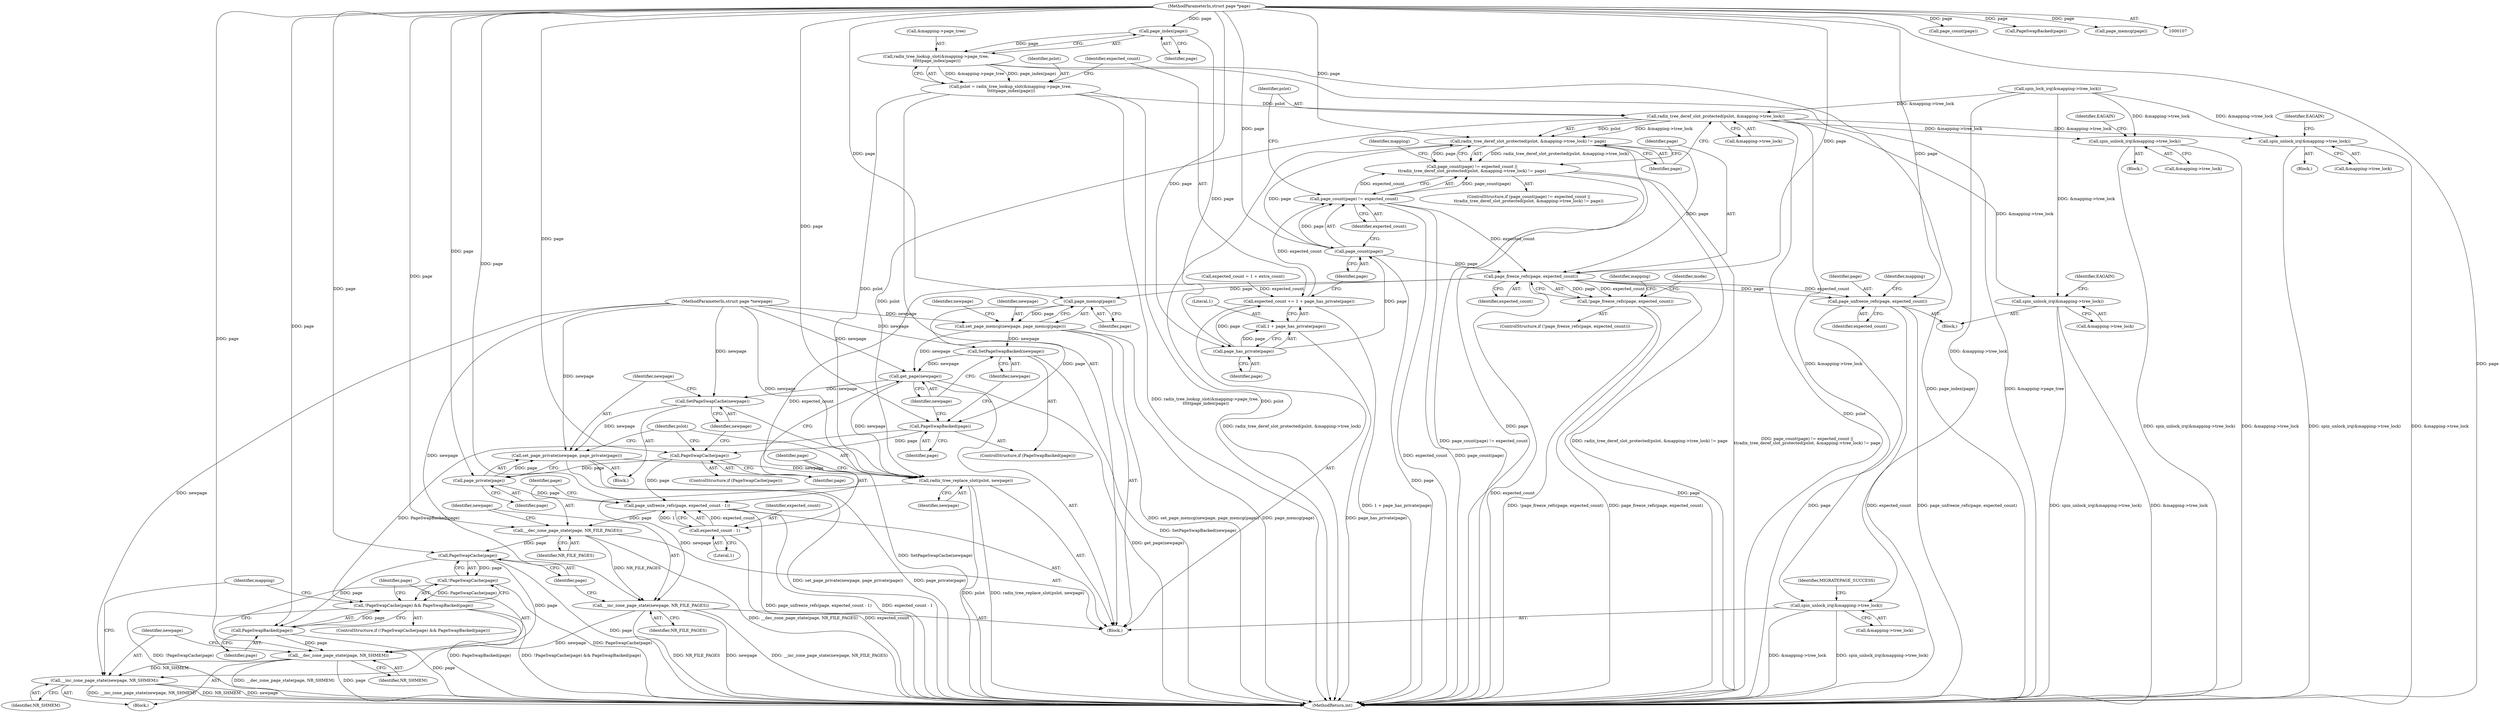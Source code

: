 digraph "1_linux_42cb14b110a5698ccf26ce59c4441722605a3743_0@pointer" {
"1000171" [label="(Call,page_index(page))"];
"1000110" [label="(MethodParameterIn,struct page *page)"];
"1000166" [label="(Call,radix_tree_lookup_slot(&mapping->page_tree,\n \t\t\t\t\tpage_index(page)))"];
"1000164" [label="(Call,pslot = radix_tree_lookup_slot(&mapping->page_tree,\n \t\t\t\t\tpage_index(page)))"];
"1000186" [label="(Call,radix_tree_deref_slot_protected(pslot, &mapping->tree_lock))"];
"1000185" [label="(Call,radix_tree_deref_slot_protected(pslot, &mapping->tree_lock) != page)"];
"1000180" [label="(Call,page_count(page) != expected_count ||\n\t\tradix_tree_deref_slot_protected(pslot, &mapping->tree_lock) != page)"];
"1000204" [label="(Call,page_freeze_refs(page, expected_count))"];
"1000203" [label="(Call,!page_freeze_refs(page, expected_count))"];
"1000228" [label="(Call,page_unfreeze_refs(page, expected_count))"];
"1000241" [label="(Call,page_memcg(page))"];
"1000239" [label="(Call,set_page_memcg(newpage, page_memcg(page)))"];
"1000260" [label="(Call,SetPageSwapBacked(newpage))"];
"1000262" [label="(Call,get_page(newpage))"];
"1000268" [label="(Call,SetPageSwapCache(newpage))"];
"1000270" [label="(Call,set_page_private(newpage, page_private(page)))"];
"1000274" [label="(Call,radix_tree_replace_slot(pslot, newpage))"];
"1000285" [label="(Call,__inc_zone_page_state(newpage, NR_FILE_PAGES))"];
"1000299" [label="(Call,__inc_zone_page_state(newpage, NR_SHMEM))"];
"1000258" [label="(Call,PageSwapBacked(page))"];
"1000265" [label="(Call,PageSwapCache(page))"];
"1000272" [label="(Call,page_private(page))"];
"1000277" [label="(Call,page_unfreeze_refs(page, expected_count - 1))"];
"1000282" [label="(Call,__dec_zone_page_state(page, NR_FILE_PAGES))"];
"1000291" [label="(Call,PageSwapCache(page))"];
"1000290" [label="(Call,!PageSwapCache(page))"];
"1000289" [label="(Call,!PageSwapCache(page) && PageSwapBacked(page))"];
"1000293" [label="(Call,PageSwapBacked(page))"];
"1000296" [label="(Call,__dec_zone_page_state(page, NR_SHMEM))"];
"1000279" [label="(Call,expected_count - 1)"];
"1000194" [label="(Call,spin_unlock_irq(&mapping->tree_lock))"];
"1000208" [label="(Call,spin_unlock_irq(&mapping->tree_lock))"];
"1000231" [label="(Call,spin_unlock_irq(&mapping->tree_lock))"];
"1000302" [label="(Call,spin_unlock_irq(&mapping->tree_lock))"];
"1000177" [label="(Call,page_has_private(page))"];
"1000173" [label="(Call,expected_count += 1 + page_has_private(page))"];
"1000181" [label="(Call,page_count(page) != expected_count)"];
"1000175" [label="(Call,1 + page_has_private(page))"];
"1000182" [label="(Call,page_count(page))"];
"1000227" [label="(Block,)"];
"1000171" [label="(Call,page_index(page))"];
"1000193" [label="(Block,)"];
"1000202" [label="(ControlStructure,if (!page_freeze_refs(page, expected_count)))"];
"1000287" [label="(Identifier,NR_FILE_PAGES)"];
"1000295" [label="(Block,)"];
"1000277" [label="(Call,page_unfreeze_refs(page, expected_count - 1))"];
"1000184" [label="(Identifier,expected_count)"];
"1000165" [label="(Identifier,pslot)"];
"1000302" [label="(Call,spin_unlock_irq(&mapping->tree_lock))"];
"1000269" [label="(Identifier,newpage)"];
"1000300" [label="(Identifier,newpage)"];
"1000194" [label="(Call,spin_unlock_irq(&mapping->tree_lock))"];
"1000296" [label="(Call,__dec_zone_page_state(page, NR_SHMEM))"];
"1000159" [label="(Call,spin_lock_irq(&mapping->tree_lock))"];
"1000272" [label="(Call,page_private(page))"];
"1000242" [label="(Identifier,page)"];
"1000262" [label="(Call,get_page(newpage))"];
"1000186" [label="(Call,radix_tree_deref_slot_protected(pslot, &mapping->tree_lock))"];
"1000260" [label="(Call,SetPageSwapBacked(newpage))"];
"1000297" [label="(Identifier,page)"];
"1000188" [label="(Call,&mapping->tree_lock)"];
"1000187" [label="(Identifier,pslot)"];
"1000267" [label="(Block,)"];
"1000301" [label="(Identifier,NR_SHMEM)"];
"1000183" [label="(Identifier,page)"];
"1000172" [label="(Identifier,page)"];
"1000215" [label="(Identifier,EAGAIN)"];
"1000203" [label="(Call,!page_freeze_refs(page, expected_count))"];
"1000281" [label="(Literal,1)"];
"1000181" [label="(Call,page_count(page) != expected_count)"];
"1000274" [label="(Call,radix_tree_replace_slot(pslot, newpage))"];
"1000174" [label="(Identifier,expected_count)"];
"1000204" [label="(Call,page_freeze_refs(page, expected_count))"];
"1000234" [label="(Identifier,mapping)"];
"1000288" [label="(ControlStructure,if (!PageSwapCache(page) && PageSwapBacked(page)))"];
"1000261" [label="(Identifier,newpage)"];
"1000176" [label="(Literal,1)"];
"1000258" [label="(Call,PageSwapBacked(page))"];
"1000273" [label="(Identifier,page)"];
"1000268" [label="(Call,SetPageSwapCache(newpage))"];
"1000241" [label="(Call,page_memcg(page))"];
"1000175" [label="(Call,1 + page_has_private(page))"];
"1000178" [label="(Identifier,page)"];
"1000292" [label="(Identifier,page)"];
"1000266" [label="(Identifier,page)"];
"1000275" [label="(Identifier,pslot)"];
"1000228" [label="(Call,page_unfreeze_refs(page, expected_count))"];
"1000270" [label="(Call,set_page_private(newpage, page_private(page)))"];
"1000284" [label="(Identifier,NR_FILE_PAGES)"];
"1000286" [label="(Identifier,newpage)"];
"1000166" [label="(Call,radix_tree_lookup_slot(&mapping->page_tree,\n \t\t\t\t\tpage_index(page)))"];
"1000128" [label="(Call,page_count(page))"];
"1000173" [label="(Call,expected_count += 1 + page_has_private(page))"];
"1000299" [label="(Call,__inc_zone_page_state(newpage, NR_SHMEM))"];
"1000259" [label="(Identifier,page)"];
"1000240" [label="(Identifier,newpage)"];
"1000280" [label="(Identifier,expected_count)"];
"1000290" [label="(Call,!PageSwapCache(page))"];
"1000309" [label="(MethodReturn,int)"];
"1000109" [label="(MethodParameterIn,struct page *newpage)"];
"1000265" [label="(Call,PageSwapCache(page))"];
"1000283" [label="(Identifier,page)"];
"1000305" [label="(Identifier,mapping)"];
"1000289" [label="(Call,!PageSwapCache(page) && PageSwapBacked(page))"];
"1000153" [label="(Call,PageSwapBacked(page))"];
"1000303" [label="(Call,&mapping->tree_lock)"];
"1000219" [label="(Identifier,mode)"];
"1000294" [label="(Identifier,page)"];
"1000164" [label="(Call,pslot = radix_tree_lookup_slot(&mapping->page_tree,\n \t\t\t\t\tpage_index(page)))"];
"1000229" [label="(Identifier,page)"];
"1000177" [label="(Call,page_has_private(page))"];
"1000192" [label="(Identifier,page)"];
"1000195" [label="(Call,&mapping->tree_lock)"];
"1000231" [label="(Call,spin_unlock_irq(&mapping->tree_lock))"];
"1000182" [label="(Call,page_count(page))"];
"1000257" [label="(ControlStructure,if (PageSwapBacked(page)))"];
"1000245" [label="(Identifier,newpage)"];
"1000278" [label="(Identifier,page)"];
"1000179" [label="(ControlStructure,if (page_count(page) != expected_count ||\n\t\tradix_tree_deref_slot_protected(pslot, &mapping->tree_lock) != page))"];
"1000279" [label="(Call,expected_count - 1)"];
"1000298" [label="(Identifier,NR_SHMEM)"];
"1000271" [label="(Identifier,newpage)"];
"1000209" [label="(Call,&mapping->tree_lock)"];
"1000206" [label="(Identifier,expected_count)"];
"1000205" [label="(Identifier,page)"];
"1000285" [label="(Call,__inc_zone_page_state(newpage, NR_FILE_PAGES))"];
"1000207" [label="(Block,)"];
"1000185" [label="(Call,radix_tree_deref_slot_protected(pslot, &mapping->tree_lock) != page)"];
"1000238" [label="(Identifier,EAGAIN)"];
"1000308" [label="(Identifier,MIGRATEPAGE_SUCCESS)"];
"1000211" [label="(Identifier,mapping)"];
"1000201" [label="(Identifier,EAGAIN)"];
"1000167" [label="(Call,&mapping->page_tree)"];
"1000291" [label="(Call,PageSwapCache(page))"];
"1000208" [label="(Call,spin_unlock_irq(&mapping->tree_lock))"];
"1000197" [label="(Identifier,mapping)"];
"1000180" [label="(Call,page_count(page) != expected_count ||\n\t\tradix_tree_deref_slot_protected(pslot, &mapping->tree_lock) != page)"];
"1000276" [label="(Identifier,newpage)"];
"1000232" [label="(Call,&mapping->tree_lock)"];
"1000282" [label="(Call,__dec_zone_page_state(page, NR_FILE_PAGES))"];
"1000114" [label="(Block,)"];
"1000264" [label="(ControlStructure,if (PageSwapCache(page)))"];
"1000136" [label="(Call,page_memcg(page))"];
"1000293" [label="(Call,PageSwapBacked(page))"];
"1000116" [label="(Call,expected_count = 1 + extra_count)"];
"1000263" [label="(Identifier,newpage)"];
"1000230" [label="(Identifier,expected_count)"];
"1000239" [label="(Call,set_page_memcg(newpage, page_memcg(page)))"];
"1000110" [label="(MethodParameterIn,struct page *page)"];
"1000171" -> "1000166"  [label="AST: "];
"1000171" -> "1000172"  [label="CFG: "];
"1000172" -> "1000171"  [label="AST: "];
"1000166" -> "1000171"  [label="CFG: "];
"1000171" -> "1000166"  [label="DDG: page"];
"1000110" -> "1000171"  [label="DDG: page"];
"1000171" -> "1000177"  [label="DDG: page"];
"1000110" -> "1000107"  [label="AST: "];
"1000110" -> "1000309"  [label="DDG: page"];
"1000110" -> "1000128"  [label="DDG: page"];
"1000110" -> "1000136"  [label="DDG: page"];
"1000110" -> "1000153"  [label="DDG: page"];
"1000110" -> "1000177"  [label="DDG: page"];
"1000110" -> "1000182"  [label="DDG: page"];
"1000110" -> "1000185"  [label="DDG: page"];
"1000110" -> "1000204"  [label="DDG: page"];
"1000110" -> "1000228"  [label="DDG: page"];
"1000110" -> "1000241"  [label="DDG: page"];
"1000110" -> "1000258"  [label="DDG: page"];
"1000110" -> "1000265"  [label="DDG: page"];
"1000110" -> "1000272"  [label="DDG: page"];
"1000110" -> "1000277"  [label="DDG: page"];
"1000110" -> "1000282"  [label="DDG: page"];
"1000110" -> "1000291"  [label="DDG: page"];
"1000110" -> "1000293"  [label="DDG: page"];
"1000110" -> "1000296"  [label="DDG: page"];
"1000166" -> "1000164"  [label="AST: "];
"1000167" -> "1000166"  [label="AST: "];
"1000164" -> "1000166"  [label="CFG: "];
"1000166" -> "1000309"  [label="DDG: &mapping->page_tree"];
"1000166" -> "1000309"  [label="DDG: page_index(page)"];
"1000166" -> "1000164"  [label="DDG: &mapping->page_tree"];
"1000166" -> "1000164"  [label="DDG: page_index(page)"];
"1000164" -> "1000114"  [label="AST: "];
"1000165" -> "1000164"  [label="AST: "];
"1000174" -> "1000164"  [label="CFG: "];
"1000164" -> "1000309"  [label="DDG: radix_tree_lookup_slot(&mapping->page_tree,\n \t\t\t\t\tpage_index(page))"];
"1000164" -> "1000309"  [label="DDG: pslot"];
"1000164" -> "1000186"  [label="DDG: pslot"];
"1000164" -> "1000274"  [label="DDG: pslot"];
"1000186" -> "1000185"  [label="AST: "];
"1000186" -> "1000188"  [label="CFG: "];
"1000187" -> "1000186"  [label="AST: "];
"1000188" -> "1000186"  [label="AST: "];
"1000192" -> "1000186"  [label="CFG: "];
"1000186" -> "1000309"  [label="DDG: pslot"];
"1000186" -> "1000185"  [label="DDG: pslot"];
"1000186" -> "1000185"  [label="DDG: &mapping->tree_lock"];
"1000159" -> "1000186"  [label="DDG: &mapping->tree_lock"];
"1000186" -> "1000194"  [label="DDG: &mapping->tree_lock"];
"1000186" -> "1000208"  [label="DDG: &mapping->tree_lock"];
"1000186" -> "1000231"  [label="DDG: &mapping->tree_lock"];
"1000186" -> "1000274"  [label="DDG: pslot"];
"1000186" -> "1000302"  [label="DDG: &mapping->tree_lock"];
"1000185" -> "1000180"  [label="AST: "];
"1000185" -> "1000192"  [label="CFG: "];
"1000192" -> "1000185"  [label="AST: "];
"1000180" -> "1000185"  [label="CFG: "];
"1000185" -> "1000309"  [label="DDG: radix_tree_deref_slot_protected(pslot, &mapping->tree_lock)"];
"1000185" -> "1000309"  [label="DDG: page"];
"1000185" -> "1000180"  [label="DDG: radix_tree_deref_slot_protected(pslot, &mapping->tree_lock)"];
"1000185" -> "1000180"  [label="DDG: page"];
"1000182" -> "1000185"  [label="DDG: page"];
"1000185" -> "1000204"  [label="DDG: page"];
"1000180" -> "1000179"  [label="AST: "];
"1000180" -> "1000181"  [label="CFG: "];
"1000181" -> "1000180"  [label="AST: "];
"1000197" -> "1000180"  [label="CFG: "];
"1000205" -> "1000180"  [label="CFG: "];
"1000180" -> "1000309"  [label="DDG: radix_tree_deref_slot_protected(pslot, &mapping->tree_lock) != page"];
"1000180" -> "1000309"  [label="DDG: page_count(page) != expected_count"];
"1000180" -> "1000309"  [label="DDG: page_count(page) != expected_count ||\n\t\tradix_tree_deref_slot_protected(pslot, &mapping->tree_lock) != page"];
"1000181" -> "1000180"  [label="DDG: page_count(page)"];
"1000181" -> "1000180"  [label="DDG: expected_count"];
"1000204" -> "1000203"  [label="AST: "];
"1000204" -> "1000206"  [label="CFG: "];
"1000205" -> "1000204"  [label="AST: "];
"1000206" -> "1000204"  [label="AST: "];
"1000203" -> "1000204"  [label="CFG: "];
"1000204" -> "1000309"  [label="DDG: page"];
"1000204" -> "1000309"  [label="DDG: expected_count"];
"1000204" -> "1000203"  [label="DDG: page"];
"1000204" -> "1000203"  [label="DDG: expected_count"];
"1000182" -> "1000204"  [label="DDG: page"];
"1000181" -> "1000204"  [label="DDG: expected_count"];
"1000204" -> "1000228"  [label="DDG: page"];
"1000204" -> "1000228"  [label="DDG: expected_count"];
"1000204" -> "1000241"  [label="DDG: page"];
"1000204" -> "1000279"  [label="DDG: expected_count"];
"1000203" -> "1000202"  [label="AST: "];
"1000211" -> "1000203"  [label="CFG: "];
"1000219" -> "1000203"  [label="CFG: "];
"1000203" -> "1000309"  [label="DDG: !page_freeze_refs(page, expected_count)"];
"1000203" -> "1000309"  [label="DDG: page_freeze_refs(page, expected_count)"];
"1000228" -> "1000227"  [label="AST: "];
"1000228" -> "1000230"  [label="CFG: "];
"1000229" -> "1000228"  [label="AST: "];
"1000230" -> "1000228"  [label="AST: "];
"1000234" -> "1000228"  [label="CFG: "];
"1000228" -> "1000309"  [label="DDG: page_unfreeze_refs(page, expected_count)"];
"1000228" -> "1000309"  [label="DDG: page"];
"1000228" -> "1000309"  [label="DDG: expected_count"];
"1000241" -> "1000239"  [label="AST: "];
"1000241" -> "1000242"  [label="CFG: "];
"1000242" -> "1000241"  [label="AST: "];
"1000239" -> "1000241"  [label="CFG: "];
"1000241" -> "1000239"  [label="DDG: page"];
"1000241" -> "1000258"  [label="DDG: page"];
"1000239" -> "1000114"  [label="AST: "];
"1000240" -> "1000239"  [label="AST: "];
"1000245" -> "1000239"  [label="CFG: "];
"1000239" -> "1000309"  [label="DDG: set_page_memcg(newpage, page_memcg(page))"];
"1000239" -> "1000309"  [label="DDG: page_memcg(page)"];
"1000109" -> "1000239"  [label="DDG: newpage"];
"1000239" -> "1000260"  [label="DDG: newpage"];
"1000239" -> "1000262"  [label="DDG: newpage"];
"1000260" -> "1000257"  [label="AST: "];
"1000260" -> "1000261"  [label="CFG: "];
"1000261" -> "1000260"  [label="AST: "];
"1000263" -> "1000260"  [label="CFG: "];
"1000260" -> "1000309"  [label="DDG: SetPageSwapBacked(newpage)"];
"1000109" -> "1000260"  [label="DDG: newpage"];
"1000260" -> "1000262"  [label="DDG: newpage"];
"1000262" -> "1000114"  [label="AST: "];
"1000262" -> "1000263"  [label="CFG: "];
"1000263" -> "1000262"  [label="AST: "];
"1000266" -> "1000262"  [label="CFG: "];
"1000262" -> "1000309"  [label="DDG: get_page(newpage)"];
"1000109" -> "1000262"  [label="DDG: newpage"];
"1000262" -> "1000268"  [label="DDG: newpage"];
"1000262" -> "1000274"  [label="DDG: newpage"];
"1000268" -> "1000267"  [label="AST: "];
"1000268" -> "1000269"  [label="CFG: "];
"1000269" -> "1000268"  [label="AST: "];
"1000271" -> "1000268"  [label="CFG: "];
"1000268" -> "1000309"  [label="DDG: SetPageSwapCache(newpage)"];
"1000109" -> "1000268"  [label="DDG: newpage"];
"1000268" -> "1000270"  [label="DDG: newpage"];
"1000270" -> "1000267"  [label="AST: "];
"1000270" -> "1000272"  [label="CFG: "];
"1000271" -> "1000270"  [label="AST: "];
"1000272" -> "1000270"  [label="AST: "];
"1000275" -> "1000270"  [label="CFG: "];
"1000270" -> "1000309"  [label="DDG: set_page_private(newpage, page_private(page))"];
"1000270" -> "1000309"  [label="DDG: page_private(page)"];
"1000109" -> "1000270"  [label="DDG: newpage"];
"1000272" -> "1000270"  [label="DDG: page"];
"1000270" -> "1000274"  [label="DDG: newpage"];
"1000274" -> "1000114"  [label="AST: "];
"1000274" -> "1000276"  [label="CFG: "];
"1000275" -> "1000274"  [label="AST: "];
"1000276" -> "1000274"  [label="AST: "];
"1000278" -> "1000274"  [label="CFG: "];
"1000274" -> "1000309"  [label="DDG: pslot"];
"1000274" -> "1000309"  [label="DDG: radix_tree_replace_slot(pslot, newpage)"];
"1000109" -> "1000274"  [label="DDG: newpage"];
"1000274" -> "1000285"  [label="DDG: newpage"];
"1000285" -> "1000114"  [label="AST: "];
"1000285" -> "1000287"  [label="CFG: "];
"1000286" -> "1000285"  [label="AST: "];
"1000287" -> "1000285"  [label="AST: "];
"1000292" -> "1000285"  [label="CFG: "];
"1000285" -> "1000309"  [label="DDG: newpage"];
"1000285" -> "1000309"  [label="DDG: __inc_zone_page_state(newpage, NR_FILE_PAGES)"];
"1000285" -> "1000309"  [label="DDG: NR_FILE_PAGES"];
"1000109" -> "1000285"  [label="DDG: newpage"];
"1000282" -> "1000285"  [label="DDG: NR_FILE_PAGES"];
"1000285" -> "1000299"  [label="DDG: newpage"];
"1000299" -> "1000295"  [label="AST: "];
"1000299" -> "1000301"  [label="CFG: "];
"1000300" -> "1000299"  [label="AST: "];
"1000301" -> "1000299"  [label="AST: "];
"1000305" -> "1000299"  [label="CFG: "];
"1000299" -> "1000309"  [label="DDG: __inc_zone_page_state(newpage, NR_SHMEM)"];
"1000299" -> "1000309"  [label="DDG: NR_SHMEM"];
"1000299" -> "1000309"  [label="DDG: newpage"];
"1000109" -> "1000299"  [label="DDG: newpage"];
"1000296" -> "1000299"  [label="DDG: NR_SHMEM"];
"1000258" -> "1000257"  [label="AST: "];
"1000258" -> "1000259"  [label="CFG: "];
"1000259" -> "1000258"  [label="AST: "];
"1000261" -> "1000258"  [label="CFG: "];
"1000263" -> "1000258"  [label="CFG: "];
"1000258" -> "1000265"  [label="DDG: page"];
"1000258" -> "1000289"  [label="DDG: PageSwapBacked(page)"];
"1000265" -> "1000264"  [label="AST: "];
"1000265" -> "1000266"  [label="CFG: "];
"1000266" -> "1000265"  [label="AST: "];
"1000269" -> "1000265"  [label="CFG: "];
"1000275" -> "1000265"  [label="CFG: "];
"1000265" -> "1000272"  [label="DDG: page"];
"1000265" -> "1000277"  [label="DDG: page"];
"1000272" -> "1000273"  [label="CFG: "];
"1000273" -> "1000272"  [label="AST: "];
"1000272" -> "1000277"  [label="DDG: page"];
"1000277" -> "1000114"  [label="AST: "];
"1000277" -> "1000279"  [label="CFG: "];
"1000278" -> "1000277"  [label="AST: "];
"1000279" -> "1000277"  [label="AST: "];
"1000283" -> "1000277"  [label="CFG: "];
"1000277" -> "1000309"  [label="DDG: page_unfreeze_refs(page, expected_count - 1)"];
"1000277" -> "1000309"  [label="DDG: expected_count - 1"];
"1000279" -> "1000277"  [label="DDG: expected_count"];
"1000279" -> "1000277"  [label="DDG: 1"];
"1000277" -> "1000282"  [label="DDG: page"];
"1000282" -> "1000114"  [label="AST: "];
"1000282" -> "1000284"  [label="CFG: "];
"1000283" -> "1000282"  [label="AST: "];
"1000284" -> "1000282"  [label="AST: "];
"1000286" -> "1000282"  [label="CFG: "];
"1000282" -> "1000309"  [label="DDG: __dec_zone_page_state(page, NR_FILE_PAGES)"];
"1000282" -> "1000291"  [label="DDG: page"];
"1000291" -> "1000290"  [label="AST: "];
"1000291" -> "1000292"  [label="CFG: "];
"1000292" -> "1000291"  [label="AST: "];
"1000290" -> "1000291"  [label="CFG: "];
"1000291" -> "1000309"  [label="DDG: page"];
"1000291" -> "1000290"  [label="DDG: page"];
"1000291" -> "1000293"  [label="DDG: page"];
"1000291" -> "1000296"  [label="DDG: page"];
"1000290" -> "1000289"  [label="AST: "];
"1000294" -> "1000290"  [label="CFG: "];
"1000289" -> "1000290"  [label="CFG: "];
"1000290" -> "1000309"  [label="DDG: PageSwapCache(page)"];
"1000290" -> "1000289"  [label="DDG: PageSwapCache(page)"];
"1000289" -> "1000288"  [label="AST: "];
"1000289" -> "1000293"  [label="CFG: "];
"1000293" -> "1000289"  [label="AST: "];
"1000297" -> "1000289"  [label="CFG: "];
"1000305" -> "1000289"  [label="CFG: "];
"1000289" -> "1000309"  [label="DDG: !PageSwapCache(page)"];
"1000289" -> "1000309"  [label="DDG: PageSwapBacked(page)"];
"1000289" -> "1000309"  [label="DDG: !PageSwapCache(page) && PageSwapBacked(page)"];
"1000293" -> "1000289"  [label="DDG: page"];
"1000293" -> "1000294"  [label="CFG: "];
"1000294" -> "1000293"  [label="AST: "];
"1000293" -> "1000309"  [label="DDG: page"];
"1000293" -> "1000296"  [label="DDG: page"];
"1000296" -> "1000295"  [label="AST: "];
"1000296" -> "1000298"  [label="CFG: "];
"1000297" -> "1000296"  [label="AST: "];
"1000298" -> "1000296"  [label="AST: "];
"1000300" -> "1000296"  [label="CFG: "];
"1000296" -> "1000309"  [label="DDG: __dec_zone_page_state(page, NR_SHMEM)"];
"1000296" -> "1000309"  [label="DDG: page"];
"1000279" -> "1000281"  [label="CFG: "];
"1000280" -> "1000279"  [label="AST: "];
"1000281" -> "1000279"  [label="AST: "];
"1000279" -> "1000309"  [label="DDG: expected_count"];
"1000194" -> "1000193"  [label="AST: "];
"1000194" -> "1000195"  [label="CFG: "];
"1000195" -> "1000194"  [label="AST: "];
"1000201" -> "1000194"  [label="CFG: "];
"1000194" -> "1000309"  [label="DDG: spin_unlock_irq(&mapping->tree_lock)"];
"1000194" -> "1000309"  [label="DDG: &mapping->tree_lock"];
"1000159" -> "1000194"  [label="DDG: &mapping->tree_lock"];
"1000208" -> "1000207"  [label="AST: "];
"1000208" -> "1000209"  [label="CFG: "];
"1000209" -> "1000208"  [label="AST: "];
"1000215" -> "1000208"  [label="CFG: "];
"1000208" -> "1000309"  [label="DDG: &mapping->tree_lock"];
"1000208" -> "1000309"  [label="DDG: spin_unlock_irq(&mapping->tree_lock)"];
"1000159" -> "1000208"  [label="DDG: &mapping->tree_lock"];
"1000231" -> "1000227"  [label="AST: "];
"1000231" -> "1000232"  [label="CFG: "];
"1000232" -> "1000231"  [label="AST: "];
"1000238" -> "1000231"  [label="CFG: "];
"1000231" -> "1000309"  [label="DDG: &mapping->tree_lock"];
"1000231" -> "1000309"  [label="DDG: spin_unlock_irq(&mapping->tree_lock)"];
"1000159" -> "1000231"  [label="DDG: &mapping->tree_lock"];
"1000302" -> "1000114"  [label="AST: "];
"1000302" -> "1000303"  [label="CFG: "];
"1000303" -> "1000302"  [label="AST: "];
"1000308" -> "1000302"  [label="CFG: "];
"1000302" -> "1000309"  [label="DDG: &mapping->tree_lock"];
"1000302" -> "1000309"  [label="DDG: spin_unlock_irq(&mapping->tree_lock)"];
"1000159" -> "1000302"  [label="DDG: &mapping->tree_lock"];
"1000177" -> "1000175"  [label="AST: "];
"1000177" -> "1000178"  [label="CFG: "];
"1000178" -> "1000177"  [label="AST: "];
"1000175" -> "1000177"  [label="CFG: "];
"1000177" -> "1000173"  [label="DDG: page"];
"1000177" -> "1000175"  [label="DDG: page"];
"1000177" -> "1000182"  [label="DDG: page"];
"1000173" -> "1000114"  [label="AST: "];
"1000173" -> "1000175"  [label="CFG: "];
"1000174" -> "1000173"  [label="AST: "];
"1000175" -> "1000173"  [label="AST: "];
"1000183" -> "1000173"  [label="CFG: "];
"1000173" -> "1000309"  [label="DDG: 1 + page_has_private(page)"];
"1000116" -> "1000173"  [label="DDG: expected_count"];
"1000173" -> "1000181"  [label="DDG: expected_count"];
"1000181" -> "1000184"  [label="CFG: "];
"1000182" -> "1000181"  [label="AST: "];
"1000184" -> "1000181"  [label="AST: "];
"1000187" -> "1000181"  [label="CFG: "];
"1000181" -> "1000309"  [label="DDG: page_count(page)"];
"1000181" -> "1000309"  [label="DDG: expected_count"];
"1000182" -> "1000181"  [label="DDG: page"];
"1000176" -> "1000175"  [label="AST: "];
"1000175" -> "1000309"  [label="DDG: page_has_private(page)"];
"1000182" -> "1000183"  [label="CFG: "];
"1000183" -> "1000182"  [label="AST: "];
"1000184" -> "1000182"  [label="CFG: "];
"1000182" -> "1000309"  [label="DDG: page"];
}
